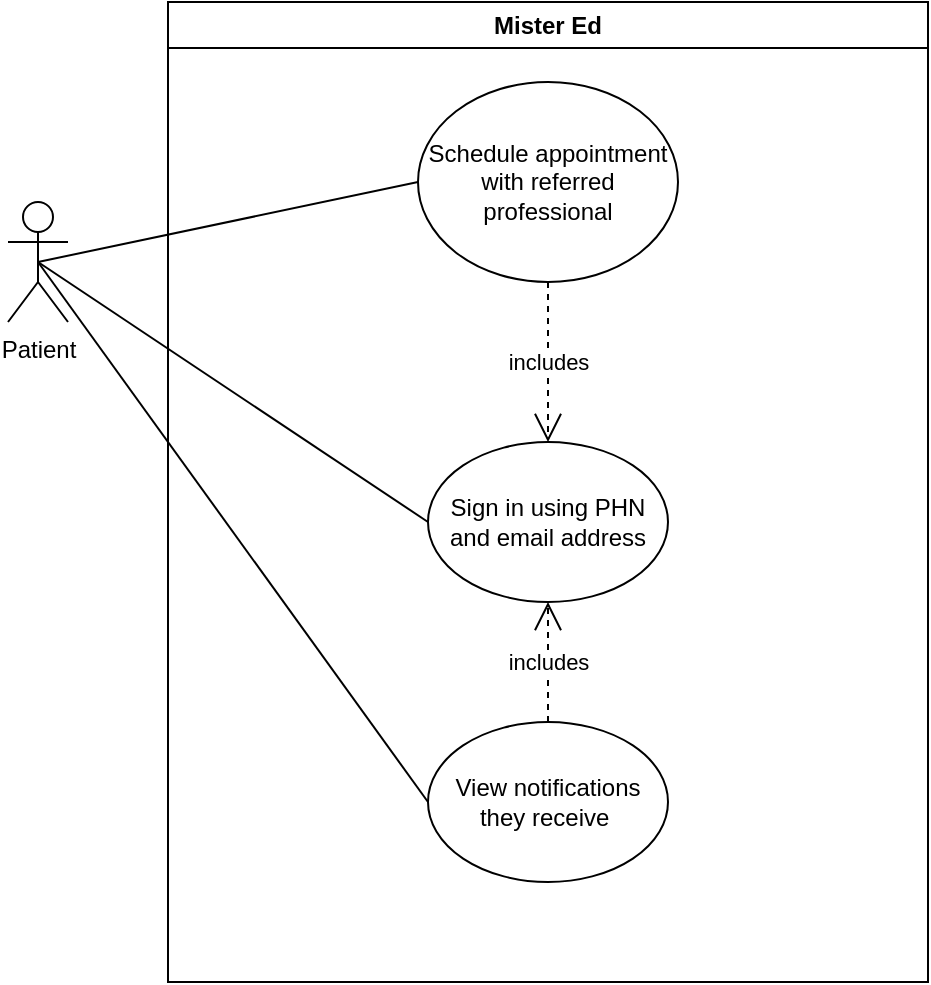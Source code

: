 <mxfile version="21.8.0" type="github">
  <diagram name="Page-1" id="lCNFlQ6CEspE1zwyOVcd">
    <mxGraphModel dx="1042" dy="569" grid="1" gridSize="10" guides="1" tooltips="1" connect="1" arrows="1" fold="1" page="1" pageScale="1" pageWidth="850" pageHeight="1100" math="0" shadow="0">
      <root>
        <mxCell id="0" />
        <mxCell id="1" parent="0" />
        <mxCell id="yBZkT4zrvWw6k62JwaBO-1" value="&lt;div&gt;Patient&lt;/div&gt;&lt;div&gt;&lt;br&gt;&lt;/div&gt;" style="shape=umlActor;verticalLabelPosition=bottom;verticalAlign=top;html=1;outlineConnect=0;" vertex="1" parent="1">
          <mxGeometry x="100" y="130" width="30" height="60" as="geometry" />
        </mxCell>
        <mxCell id="yBZkT4zrvWw6k62JwaBO-2" value="Mister Ed" style="swimlane;whiteSpace=wrap;html=1;" vertex="1" parent="1">
          <mxGeometry x="180" y="30" width="380" height="490" as="geometry">
            <mxRectangle x="340" y="60" width="230" height="30" as="alternateBounds" />
          </mxGeometry>
        </mxCell>
        <mxCell id="yBZkT4zrvWw6k62JwaBO-3" value="Sign in using PHN and email address" style="ellipse;whiteSpace=wrap;html=1;" vertex="1" parent="yBZkT4zrvWw6k62JwaBO-2">
          <mxGeometry x="130" y="220" width="120" height="80" as="geometry" />
        </mxCell>
        <mxCell id="yBZkT4zrvWw6k62JwaBO-4" value="View notifications they receive&amp;nbsp;" style="ellipse;whiteSpace=wrap;html=1;" vertex="1" parent="yBZkT4zrvWw6k62JwaBO-2">
          <mxGeometry x="130" y="360" width="120" height="80" as="geometry" />
        </mxCell>
        <mxCell id="yBZkT4zrvWw6k62JwaBO-8" value="Schedule appointment with referred professional" style="ellipse;whiteSpace=wrap;html=1;" vertex="1" parent="yBZkT4zrvWw6k62JwaBO-2">
          <mxGeometry x="125" y="40" width="130" height="100" as="geometry" />
        </mxCell>
        <mxCell id="yBZkT4zrvWw6k62JwaBO-9" value="includes" style="endArrow=open;endSize=12;dashed=1;html=1;rounded=0;exitX=0.5;exitY=0;exitDx=0;exitDy=0;entryX=0.5;entryY=1;entryDx=0;entryDy=0;" edge="1" parent="yBZkT4zrvWw6k62JwaBO-2" source="yBZkT4zrvWw6k62JwaBO-4" target="yBZkT4zrvWw6k62JwaBO-3">
          <mxGeometry width="160" relative="1" as="geometry">
            <mxPoint x="60" y="320" as="sourcePoint" />
            <mxPoint x="140" y="90" as="targetPoint" />
          </mxGeometry>
        </mxCell>
        <mxCell id="yBZkT4zrvWw6k62JwaBO-23" value="includes" style="endArrow=open;endSize=12;dashed=1;html=1;rounded=0;entryX=0.5;entryY=0;entryDx=0;entryDy=0;exitX=0.5;exitY=1;exitDx=0;exitDy=0;" edge="1" parent="yBZkT4zrvWw6k62JwaBO-2" source="yBZkT4zrvWw6k62JwaBO-8" target="yBZkT4zrvWw6k62JwaBO-3">
          <mxGeometry width="160" relative="1" as="geometry">
            <mxPoint x="250" y="150" as="sourcePoint" />
            <mxPoint x="110" y="115" as="targetPoint" />
          </mxGeometry>
        </mxCell>
        <mxCell id="yBZkT4zrvWw6k62JwaBO-13" value="" style="endArrow=none;html=1;rounded=0;exitX=0.5;exitY=0.5;exitDx=0;exitDy=0;exitPerimeter=0;entryX=0;entryY=0.5;entryDx=0;entryDy=0;" edge="1" parent="1" source="yBZkT4zrvWw6k62JwaBO-1" target="yBZkT4zrvWw6k62JwaBO-3">
          <mxGeometry width="50" height="50" relative="1" as="geometry">
            <mxPoint x="150" y="180" as="sourcePoint" />
            <mxPoint x="200" y="130" as="targetPoint" />
          </mxGeometry>
        </mxCell>
        <mxCell id="yBZkT4zrvWw6k62JwaBO-16" value="" style="endArrow=none;html=1;rounded=0;entryX=0;entryY=0.5;entryDx=0;entryDy=0;exitX=0.5;exitY=0.5;exitDx=0;exitDy=0;exitPerimeter=0;" edge="1" parent="1" source="yBZkT4zrvWw6k62JwaBO-1" target="yBZkT4zrvWw6k62JwaBO-8">
          <mxGeometry width="50" height="50" relative="1" as="geometry">
            <mxPoint x="70" y="260" as="sourcePoint" />
            <mxPoint x="235" y="480" as="targetPoint" />
          </mxGeometry>
        </mxCell>
        <mxCell id="yBZkT4zrvWw6k62JwaBO-17" value="" style="endArrow=none;html=1;rounded=0;exitX=0.5;exitY=0.5;exitDx=0;exitDy=0;exitPerimeter=0;entryX=0;entryY=0.5;entryDx=0;entryDy=0;" edge="1" parent="1" source="yBZkT4zrvWw6k62JwaBO-1" target="yBZkT4zrvWw6k62JwaBO-4">
          <mxGeometry width="50" height="50" relative="1" as="geometry">
            <mxPoint x="135" y="180" as="sourcePoint" />
            <mxPoint x="300" y="400" as="targetPoint" />
          </mxGeometry>
        </mxCell>
      </root>
    </mxGraphModel>
  </diagram>
</mxfile>
